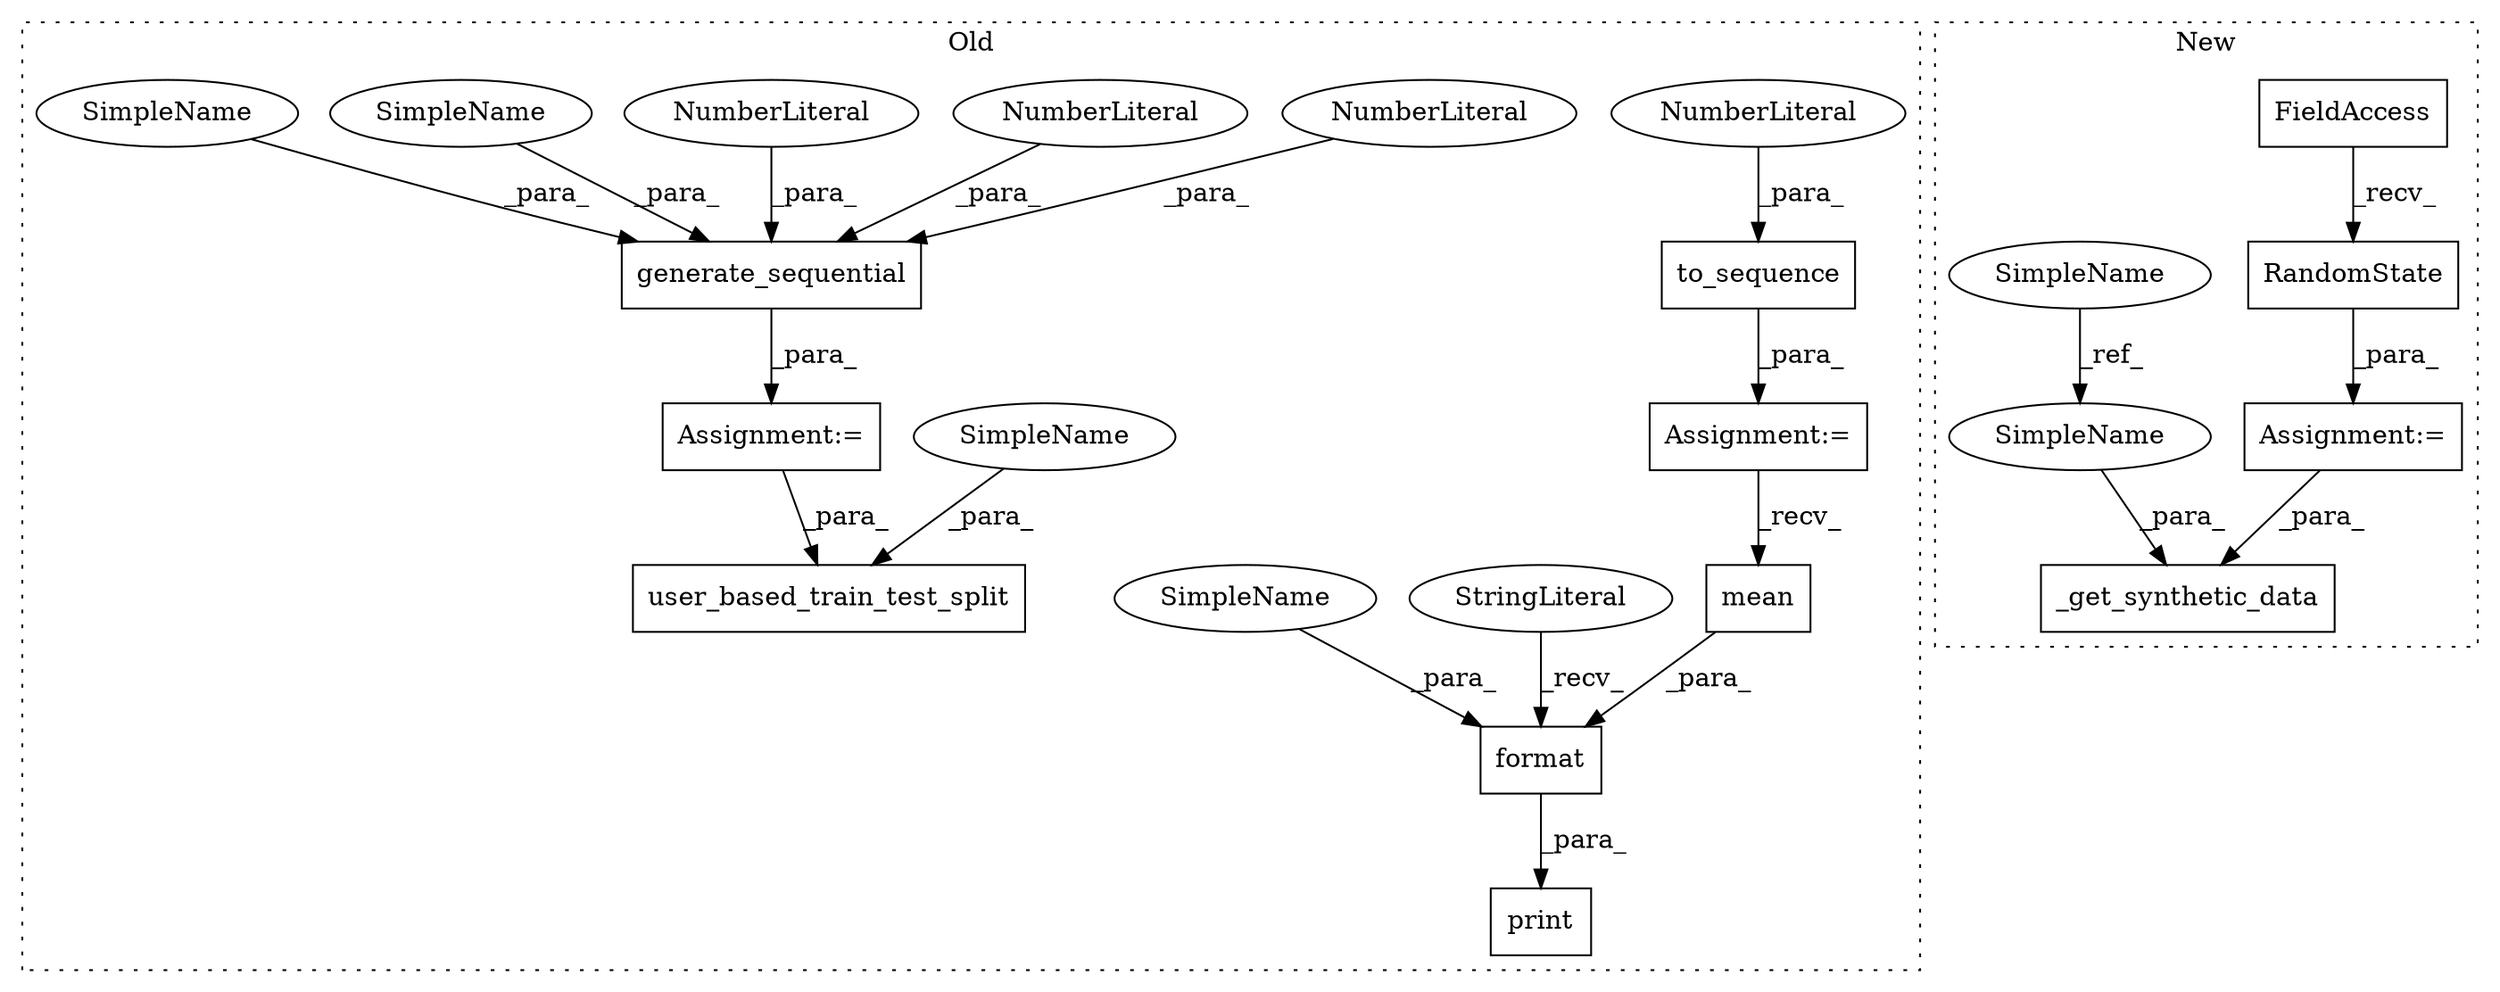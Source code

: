 digraph G {
subgraph cluster0 {
1 [label="to_sequence" a="32" s="2018,2032" l="12,1" shape="box"];
3 [label="NumberLiteral" a="34" s="2030" l="2" shape="ellipse"];
4 [label="print" a="32" s="2172,2230" l="6,1" shape="box"];
6 [label="mean" a="32" s="2212" l="6" shape="box"];
7 [label="format" a="32" s="2201,2229" l="7,1" shape="box"];
8 [label="Assignment:=" a="7" s="2012" l="1" shape="box"];
10 [label="StringLiteral" a="45" s="2178" l="22" shape="ellipse"];
13 [label="generate_sequential" a="32" s="1820,1879" l="20,1" shape="box"];
14 [label="NumberLiteral" a="34" s="1840" l="4" shape="ellipse"];
15 [label="NumberLiteral" a="34" s="1845" l="4" shape="ellipse"];
16 [label="NumberLiteral" a="34" s="1850" l="5" shape="ellipse"];
17 [label="user_based_train_test_split" a="32" s="1915,1968" l="28,1" shape="box"];
18 [label="Assignment:=" a="7" s="1809" l="1" shape="box"];
20 [label="SimpleName" a="42" s="1956" l="12" shape="ellipse"];
21 [label="SimpleName" a="42" s="1867" l="12" shape="ellipse"];
22 [label="SimpleName" a="42" s="2219" l="10" shape="ellipse"];
23 [label="SimpleName" a="42" s="1856" l="10" shape="ellipse"];
label = "Old";
style="dotted";
}
subgraph cluster1 {
2 [label="RandomState" a="32" s="2477,2500" l="12,1" shape="box"];
5 [label="FieldAccess" a="22" s="2464" l="12" shape="box"];
9 [label="Assignment:=" a="7" s="2463" l="1" shape="box"];
11 [label="_get_synthetic_data" a="32" s="2536,2579" l="20,1" shape="box"];
12 [label="SimpleName" a="42" s="2176" l="10" shape="ellipse"];
19 [label="SimpleName" a="42" s="2556" l="10" shape="ellipse"];
label = "New";
style="dotted";
}
1 -> 8 [label="_para_"];
2 -> 9 [label="_para_"];
3 -> 1 [label="_para_"];
5 -> 2 [label="_recv_"];
6 -> 7 [label="_para_"];
7 -> 4 [label="_para_"];
8 -> 6 [label="_recv_"];
9 -> 11 [label="_para_"];
10 -> 7 [label="_recv_"];
12 -> 19 [label="_ref_"];
13 -> 18 [label="_para_"];
14 -> 13 [label="_para_"];
15 -> 13 [label="_para_"];
16 -> 13 [label="_para_"];
18 -> 17 [label="_para_"];
19 -> 11 [label="_para_"];
20 -> 17 [label="_para_"];
21 -> 13 [label="_para_"];
22 -> 7 [label="_para_"];
23 -> 13 [label="_para_"];
}